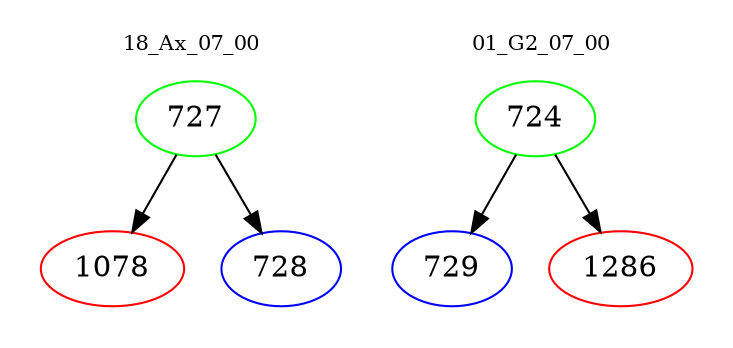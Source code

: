 digraph{
subgraph cluster_0 {
color = white
label = "18_Ax_07_00";
fontsize=10;
T0_727 [label="727", color="green"]
T0_727 -> T0_1078 [color="black"]
T0_1078 [label="1078", color="red"]
T0_727 -> T0_728 [color="black"]
T0_728 [label="728", color="blue"]
}
subgraph cluster_1 {
color = white
label = "01_G2_07_00";
fontsize=10;
T1_724 [label="724", color="green"]
T1_724 -> T1_729 [color="black"]
T1_729 [label="729", color="blue"]
T1_724 -> T1_1286 [color="black"]
T1_1286 [label="1286", color="red"]
}
}

